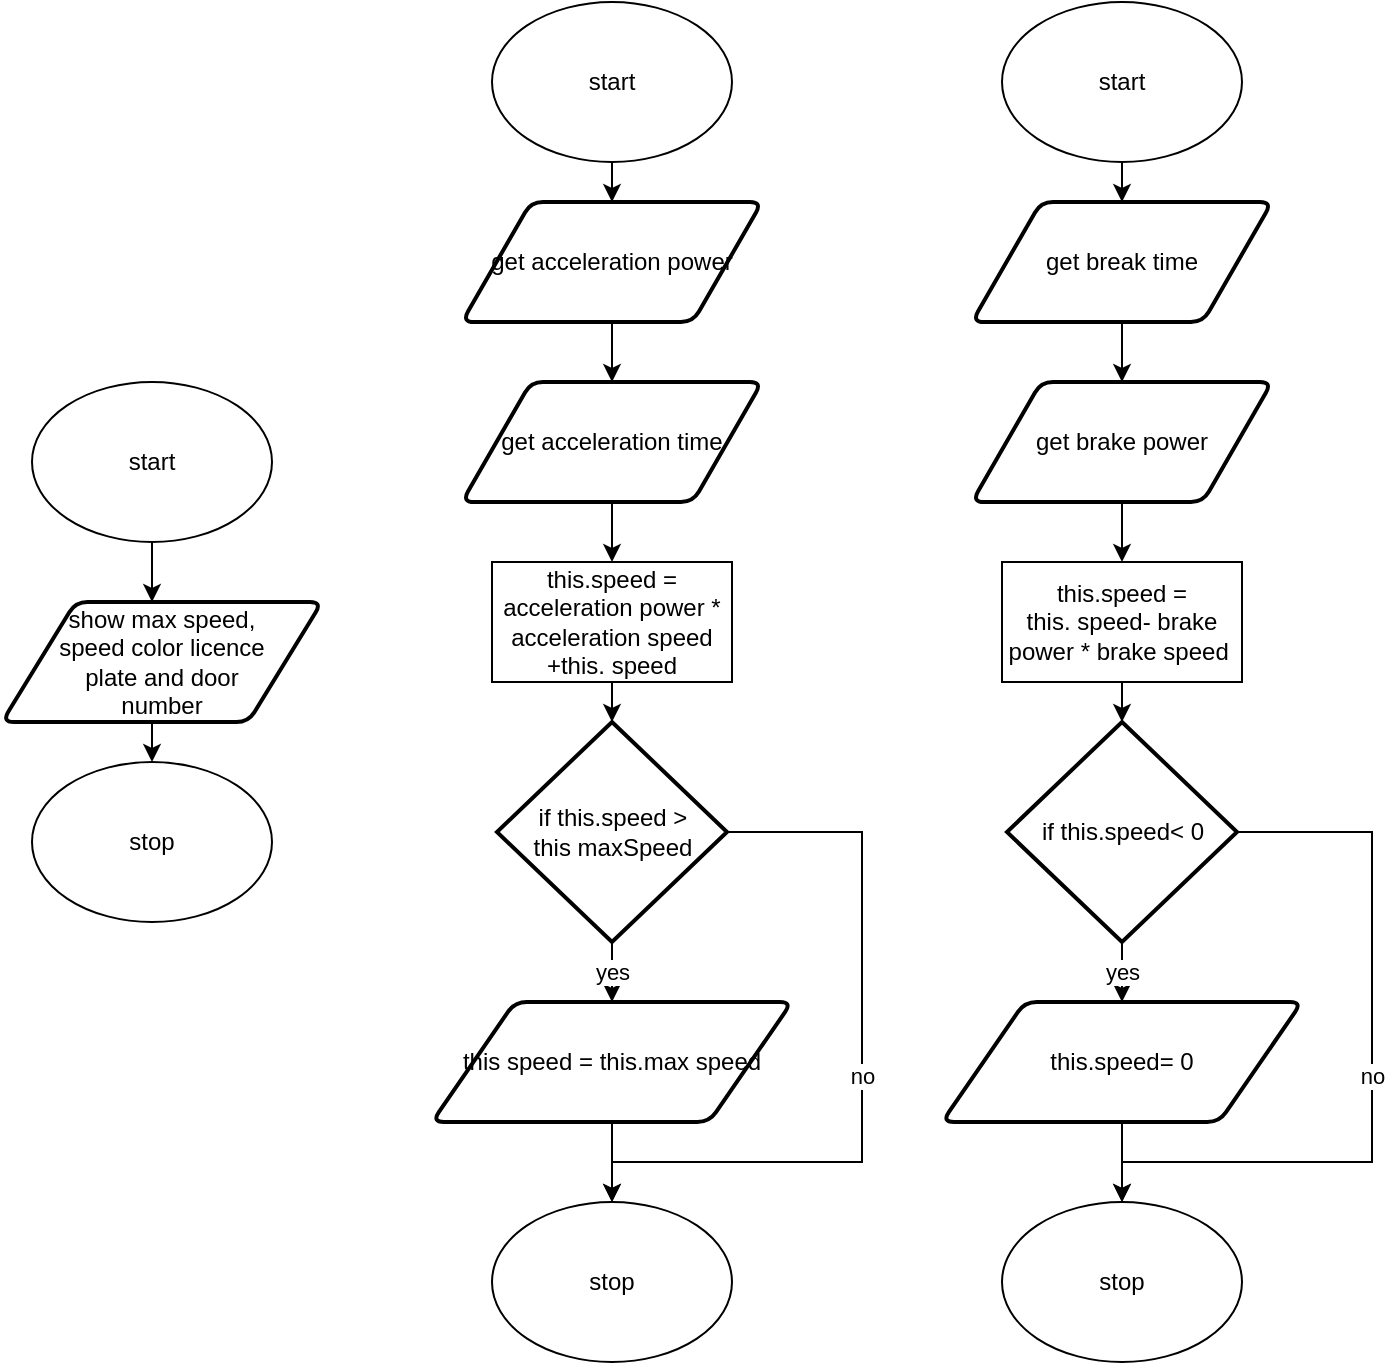 <mxfile>
    <diagram id="lrFbZz4KpzctprWrjydp" name="Page-1">
        <mxGraphModel dx="690" dy="526" grid="1" gridSize="10" guides="1" tooltips="1" connect="1" arrows="1" fold="1" page="1" pageScale="1" pageWidth="827" pageHeight="1169" math="0" shadow="0">
            <root>
                <mxCell id="0"/>
                <mxCell id="1" parent="0"/>
                <mxCell id="9" style="edgeStyle=none;html=1;exitX=0.5;exitY=1;exitDx=0;exitDy=0;entryX=0.5;entryY=0;entryDx=0;entryDy=0;" parent="1" source="2" target="8" edge="1">
                    <mxGeometry relative="1" as="geometry"/>
                </mxCell>
                <mxCell id="2" value="start" style="ellipse;whiteSpace=wrap;html=1;" parent="1" vertex="1">
                    <mxGeometry x="315" y="60" width="120" height="80" as="geometry"/>
                </mxCell>
                <mxCell id="7" value="stop" style="ellipse;whiteSpace=wrap;html=1;" parent="1" vertex="1">
                    <mxGeometry x="315" y="660" width="120" height="80" as="geometry"/>
                </mxCell>
                <mxCell id="75" style="edgeStyle=orthogonalEdgeStyle;shape=connector;rounded=0;html=1;exitX=0.5;exitY=1;exitDx=0;exitDy=0;labelBackgroundColor=default;fontFamily=Helvetica;fontSize=11;fontColor=default;endArrow=classic;strokeColor=default;" edge="1" parent="1" source="8" target="74">
                    <mxGeometry relative="1" as="geometry"/>
                </mxCell>
                <mxCell id="8" value="get acceleration power" style="shape=parallelogram;html=1;strokeWidth=2;perimeter=parallelogramPerimeter;whiteSpace=wrap;rounded=1;arcSize=12;size=0.23;" parent="1" vertex="1">
                    <mxGeometry x="300" y="160" width="150" height="60" as="geometry"/>
                </mxCell>
                <mxCell id="78" style="edgeStyle=orthogonalEdgeStyle;shape=connector;rounded=0;html=1;exitX=0.5;exitY=1;exitDx=0;exitDy=0;labelBackgroundColor=default;fontFamily=Helvetica;fontSize=11;fontColor=default;endArrow=classic;strokeColor=default;" edge="1" parent="1" source="11" target="28">
                    <mxGeometry relative="1" as="geometry"/>
                </mxCell>
                <mxCell id="11" value="this.speed = acceleration power * acceleration speed +this. speed" style="rounded=0;whiteSpace=wrap;html=1;" parent="1" vertex="1">
                    <mxGeometry x="315" y="340" width="120" height="60" as="geometry"/>
                </mxCell>
                <mxCell id="80" value="yes" style="edgeStyle=orthogonalEdgeStyle;shape=connector;rounded=0;html=1;exitX=0.5;exitY=1;exitDx=0;exitDy=0;exitPerimeter=0;entryX=0.5;entryY=0;entryDx=0;entryDy=0;labelBackgroundColor=default;fontFamily=Helvetica;fontSize=11;fontColor=default;endArrow=classic;strokeColor=default;" edge="1" parent="1" source="28" target="79">
                    <mxGeometry relative="1" as="geometry"/>
                </mxCell>
                <mxCell id="81" value="no" style="edgeStyle=orthogonalEdgeStyle;shape=connector;rounded=0;html=1;exitX=1;exitY=0.5;exitDx=0;exitDy=0;exitPerimeter=0;labelBackgroundColor=default;fontFamily=Helvetica;fontSize=11;fontColor=default;endArrow=classic;strokeColor=default;" edge="1" parent="1" source="28" target="7">
                    <mxGeometry relative="1" as="geometry">
                        <Array as="points">
                            <mxPoint x="500" y="475"/>
                            <mxPoint x="500" y="640"/>
                            <mxPoint x="375" y="640"/>
                        </Array>
                    </mxGeometry>
                </mxCell>
                <mxCell id="28" value="if this.speed &amp;gt;&lt;br&gt;this maxSpeed" style="strokeWidth=2;html=1;shape=mxgraph.flowchart.decision;whiteSpace=wrap;" parent="1" vertex="1">
                    <mxGeometry x="317.5" y="420" width="115" height="110" as="geometry"/>
                </mxCell>
                <mxCell id="35" value="show max speed, &lt;br&gt;speed color licence &lt;br&gt;plate and door &lt;br&gt;number" style="shape=parallelogram;html=1;strokeWidth=2;perimeter=parallelogramPerimeter;whiteSpace=wrap;rounded=1;arcSize=12;size=0.23;" parent="1" vertex="1">
                    <mxGeometry x="70" y="360" width="160" height="60" as="geometry"/>
                </mxCell>
                <mxCell id="46" style="edgeStyle=none;html=1;exitX=0.5;exitY=1;exitDx=0;exitDy=0;entryX=0.5;entryY=0;entryDx=0;entryDy=0;entryPerimeter=0;" parent="1" source="47" edge="1">
                    <mxGeometry relative="1" as="geometry">
                        <mxPoint x="145" y="360" as="targetPoint"/>
                    </mxGeometry>
                </mxCell>
                <mxCell id="47" value="start" style="ellipse;whiteSpace=wrap;html=1;" parent="1" vertex="1">
                    <mxGeometry x="85" y="250" width="120" height="80" as="geometry"/>
                </mxCell>
                <mxCell id="48" value="stop" style="ellipse;whiteSpace=wrap;html=1;" parent="1" vertex="1">
                    <mxGeometry x="85" y="440" width="120" height="80" as="geometry"/>
                </mxCell>
                <mxCell id="49" style="edgeStyle=none;html=1;exitX=0.5;exitY=1;exitDx=0;exitDy=0;" parent="1" edge="1">
                    <mxGeometry relative="1" as="geometry">
                        <mxPoint x="146" y="460" as="sourcePoint"/>
                        <mxPoint x="146" y="460" as="targetPoint"/>
                    </mxGeometry>
                </mxCell>
                <mxCell id="72" style="edgeStyle=none;html=1;exitX=0.5;exitY=1;exitDx=0;exitDy=0;entryX=0.5;entryY=0;entryDx=0;entryDy=0;" parent="1" target="48" edge="1">
                    <mxGeometry relative="1" as="geometry">
                        <mxPoint x="145" y="420" as="sourcePoint"/>
                    </mxGeometry>
                </mxCell>
                <mxCell id="77" style="edgeStyle=orthogonalEdgeStyle;shape=connector;rounded=0;html=1;exitX=0.5;exitY=1;exitDx=0;exitDy=0;labelBackgroundColor=default;fontFamily=Helvetica;fontSize=11;fontColor=default;endArrow=classic;strokeColor=default;" edge="1" parent="1" source="74" target="11">
                    <mxGeometry relative="1" as="geometry"/>
                </mxCell>
                <mxCell id="74" value="get acceleration time" style="shape=parallelogram;html=1;strokeWidth=2;perimeter=parallelogramPerimeter;whiteSpace=wrap;rounded=1;arcSize=12;size=0.23;" vertex="1" parent="1">
                    <mxGeometry x="300" y="250" width="150" height="60" as="geometry"/>
                </mxCell>
                <mxCell id="82" style="edgeStyle=orthogonalEdgeStyle;shape=connector;rounded=0;html=1;exitX=0.5;exitY=1;exitDx=0;exitDy=0;entryX=0.5;entryY=0;entryDx=0;entryDy=0;labelBackgroundColor=default;fontFamily=Helvetica;fontSize=11;fontColor=default;endArrow=classic;strokeColor=default;" edge="1" parent="1" source="79" target="7">
                    <mxGeometry relative="1" as="geometry"/>
                </mxCell>
                <mxCell id="79" value="this speed = this.max speed" style="shape=parallelogram;html=1;strokeWidth=2;perimeter=parallelogramPerimeter;whiteSpace=wrap;rounded=1;arcSize=12;size=0.23;" vertex="1" parent="1">
                    <mxGeometry x="285" y="560" width="180" height="60" as="geometry"/>
                </mxCell>
                <mxCell id="83" style="edgeStyle=none;html=1;exitX=0.5;exitY=1;exitDx=0;exitDy=0;entryX=0.5;entryY=0;entryDx=0;entryDy=0;" edge="1" parent="1" source="84" target="87">
                    <mxGeometry relative="1" as="geometry"/>
                </mxCell>
                <mxCell id="84" value="start" style="ellipse;whiteSpace=wrap;html=1;" vertex="1" parent="1">
                    <mxGeometry x="570" y="60" width="120" height="80" as="geometry"/>
                </mxCell>
                <mxCell id="85" value="stop" style="ellipse;whiteSpace=wrap;html=1;" vertex="1" parent="1">
                    <mxGeometry x="570" y="660" width="120" height="80" as="geometry"/>
                </mxCell>
                <mxCell id="86" style="edgeStyle=orthogonalEdgeStyle;shape=connector;rounded=0;html=1;exitX=0.5;exitY=1;exitDx=0;exitDy=0;labelBackgroundColor=default;fontFamily=Helvetica;fontSize=11;fontColor=default;endArrow=classic;strokeColor=default;" edge="1" parent="1" source="87" target="94">
                    <mxGeometry relative="1" as="geometry"/>
                </mxCell>
                <mxCell id="87" value="get break time" style="shape=parallelogram;html=1;strokeWidth=2;perimeter=parallelogramPerimeter;whiteSpace=wrap;rounded=1;arcSize=12;size=0.23;" vertex="1" parent="1">
                    <mxGeometry x="555" y="160" width="150" height="60" as="geometry"/>
                </mxCell>
                <mxCell id="88" style="edgeStyle=orthogonalEdgeStyle;shape=connector;rounded=0;html=1;exitX=0.5;exitY=1;exitDx=0;exitDy=0;labelBackgroundColor=default;fontFamily=Helvetica;fontSize=11;fontColor=default;endArrow=classic;strokeColor=default;" edge="1" parent="1" source="89" target="92">
                    <mxGeometry relative="1" as="geometry"/>
                </mxCell>
                <mxCell id="89" value="this.speed =&lt;br&gt;this. speed- brake power * brake speed&amp;nbsp;" style="rounded=0;whiteSpace=wrap;html=1;" vertex="1" parent="1">
                    <mxGeometry x="570" y="340" width="120" height="60" as="geometry"/>
                </mxCell>
                <mxCell id="90" value="yes" style="edgeStyle=orthogonalEdgeStyle;shape=connector;rounded=0;html=1;exitX=0.5;exitY=1;exitDx=0;exitDy=0;exitPerimeter=0;entryX=0.5;entryY=0;entryDx=0;entryDy=0;labelBackgroundColor=default;fontFamily=Helvetica;fontSize=11;fontColor=default;endArrow=classic;strokeColor=default;" edge="1" parent="1" source="92" target="96">
                    <mxGeometry relative="1" as="geometry"/>
                </mxCell>
                <mxCell id="91" value="no" style="edgeStyle=orthogonalEdgeStyle;shape=connector;rounded=0;html=1;exitX=1;exitY=0.5;exitDx=0;exitDy=0;exitPerimeter=0;labelBackgroundColor=default;fontFamily=Helvetica;fontSize=11;fontColor=default;endArrow=classic;strokeColor=default;" edge="1" parent="1" source="92" target="85">
                    <mxGeometry relative="1" as="geometry">
                        <Array as="points">
                            <mxPoint x="755" y="475"/>
                            <mxPoint x="755" y="640"/>
                            <mxPoint x="630" y="640"/>
                        </Array>
                    </mxGeometry>
                </mxCell>
                <mxCell id="92" value="if this.speed&amp;lt; 0" style="strokeWidth=2;html=1;shape=mxgraph.flowchart.decision;whiteSpace=wrap;" vertex="1" parent="1">
                    <mxGeometry x="572.5" y="420" width="115" height="110" as="geometry"/>
                </mxCell>
                <mxCell id="93" style="edgeStyle=orthogonalEdgeStyle;shape=connector;rounded=0;html=1;exitX=0.5;exitY=1;exitDx=0;exitDy=0;labelBackgroundColor=default;fontFamily=Helvetica;fontSize=11;fontColor=default;endArrow=classic;strokeColor=default;" edge="1" parent="1" source="94" target="89">
                    <mxGeometry relative="1" as="geometry"/>
                </mxCell>
                <mxCell id="94" value="get brake power" style="shape=parallelogram;html=1;strokeWidth=2;perimeter=parallelogramPerimeter;whiteSpace=wrap;rounded=1;arcSize=12;size=0.23;" vertex="1" parent="1">
                    <mxGeometry x="555" y="250" width="150" height="60" as="geometry"/>
                </mxCell>
                <mxCell id="95" style="edgeStyle=orthogonalEdgeStyle;shape=connector;rounded=0;html=1;exitX=0.5;exitY=1;exitDx=0;exitDy=0;entryX=0.5;entryY=0;entryDx=0;entryDy=0;labelBackgroundColor=default;fontFamily=Helvetica;fontSize=11;fontColor=default;endArrow=classic;strokeColor=default;" edge="1" parent="1" source="96" target="85">
                    <mxGeometry relative="1" as="geometry"/>
                </mxCell>
                <mxCell id="96" value="this.speed= 0" style="shape=parallelogram;html=1;strokeWidth=2;perimeter=parallelogramPerimeter;whiteSpace=wrap;rounded=1;arcSize=12;size=0.23;" vertex="1" parent="1">
                    <mxGeometry x="540" y="560" width="180" height="60" as="geometry"/>
                </mxCell>
            </root>
        </mxGraphModel>
    </diagram>
</mxfile>